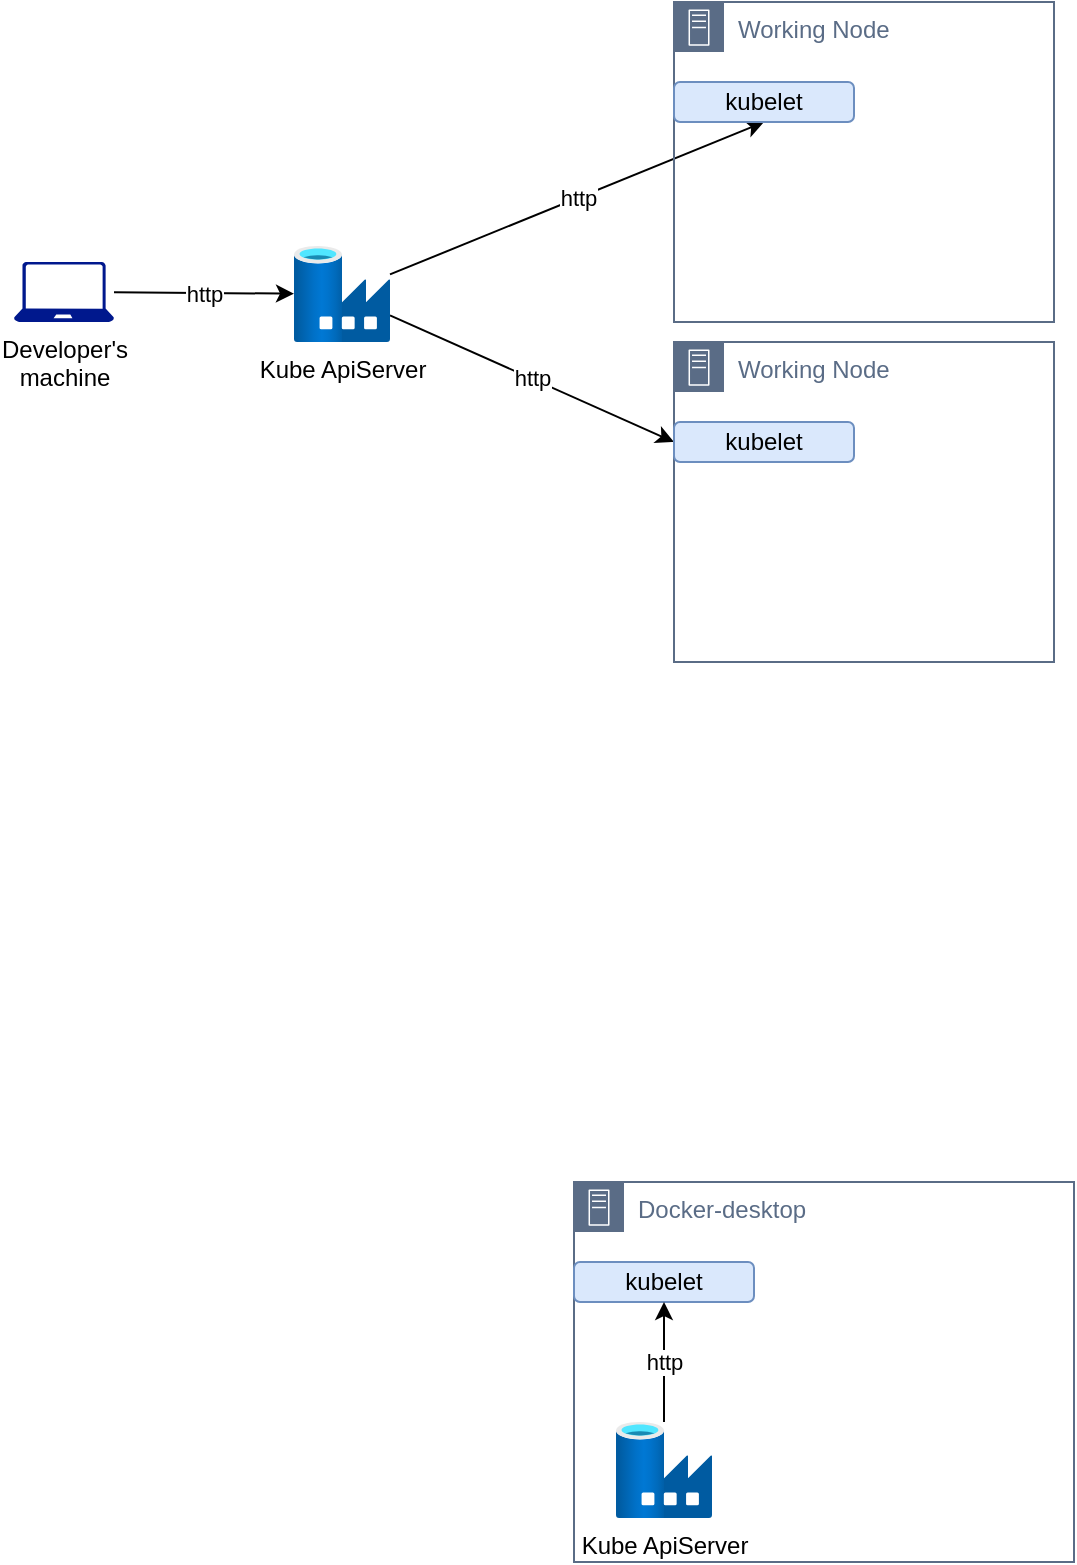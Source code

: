 <mxfile>
    <diagram id="Nig1GHMjvvY9ULyLiFaF" name="k8s artchitecture">
        <mxGraphModel dx="1125" dy="1890" grid="1" gridSize="10" guides="1" tooltips="1" connect="1" arrows="1" fold="1" page="1" pageScale="1" pageWidth="850" pageHeight="1100" math="0" shadow="0">
            <root>
                <mxCell id="1I7YQrJS1rl03ui-uAmu-0"/>
                <mxCell id="1I7YQrJS1rl03ui-uAmu-1" parent="1I7YQrJS1rl03ui-uAmu-0"/>
                <mxCell id="1I7YQrJS1rl03ui-uAmu-5" value="http" style="edgeStyle=none;html=1;entryX=0;entryY=0.5;entryDx=0;entryDy=0;" edge="1" parent="1I7YQrJS1rl03ui-uAmu-1" source="1I7YQrJS1rl03ui-uAmu-2" target="1I7YQrJS1rl03ui-uAmu-4">
                    <mxGeometry relative="1" as="geometry"/>
                </mxCell>
                <mxCell id="1I7YQrJS1rl03ui-uAmu-8" value="http" style="edgeStyle=none;html=1;entryX=0.5;entryY=1;entryDx=0;entryDy=0;" edge="1" parent="1I7YQrJS1rl03ui-uAmu-1" source="1I7YQrJS1rl03ui-uAmu-2" target="1I7YQrJS1rl03ui-uAmu-7">
                    <mxGeometry relative="1" as="geometry"/>
                </mxCell>
                <mxCell id="1I7YQrJS1rl03ui-uAmu-2" value="Kube ApiServer" style="aspect=fixed;html=1;points=[];align=center;image;fontSize=12;image=img/lib/azure2/databases/Data_Factory.svg;" vertex="1" parent="1I7YQrJS1rl03ui-uAmu-1">
                    <mxGeometry x="220" y="62" width="48" height="48" as="geometry"/>
                </mxCell>
                <mxCell id="1I7YQrJS1rl03ui-uAmu-3" value="Working Node" style="points=[[0,0],[0.25,0],[0.5,0],[0.75,0],[1,0],[1,0.25],[1,0.5],[1,0.75],[1,1],[0.75,1],[0.5,1],[0.25,1],[0,1],[0,0.75],[0,0.5],[0,0.25]];outlineConnect=0;gradientColor=none;html=1;whiteSpace=wrap;fontSize=12;fontStyle=0;container=1;pointerEvents=0;collapsible=0;recursiveResize=0;shape=mxgraph.aws4.group;grIcon=mxgraph.aws4.group_on_premise;strokeColor=#5A6C86;fillColor=none;verticalAlign=top;align=left;spacingLeft=30;fontColor=#5A6C86;dashed=0;" vertex="1" parent="1I7YQrJS1rl03ui-uAmu-1">
                    <mxGeometry x="410" y="110" width="190" height="160" as="geometry"/>
                </mxCell>
                <mxCell id="1I7YQrJS1rl03ui-uAmu-4" value="kubelet" style="rounded=1;whiteSpace=wrap;html=1;fillColor=#dae8fc;strokeColor=#6c8ebf;" vertex="1" parent="1I7YQrJS1rl03ui-uAmu-3">
                    <mxGeometry y="40" width="90" height="20" as="geometry"/>
                </mxCell>
                <mxCell id="1I7YQrJS1rl03ui-uAmu-6" value="Working Node" style="points=[[0,0],[0.25,0],[0.5,0],[0.75,0],[1,0],[1,0.25],[1,0.5],[1,0.75],[1,1],[0.75,1],[0.5,1],[0.25,1],[0,1],[0,0.75],[0,0.5],[0,0.25]];outlineConnect=0;gradientColor=none;html=1;whiteSpace=wrap;fontSize=12;fontStyle=0;container=1;pointerEvents=0;collapsible=0;recursiveResize=0;shape=mxgraph.aws4.group;grIcon=mxgraph.aws4.group_on_premise;strokeColor=#5A6C86;fillColor=none;verticalAlign=top;align=left;spacingLeft=30;fontColor=#5A6C86;dashed=0;" vertex="1" parent="1I7YQrJS1rl03ui-uAmu-1">
                    <mxGeometry x="410" y="-60" width="190" height="160" as="geometry"/>
                </mxCell>
                <mxCell id="1I7YQrJS1rl03ui-uAmu-7" value="kubelet" style="rounded=1;whiteSpace=wrap;html=1;fillColor=#dae8fc;strokeColor=#6c8ebf;" vertex="1" parent="1I7YQrJS1rl03ui-uAmu-6">
                    <mxGeometry y="40" width="90" height="20" as="geometry"/>
                </mxCell>
                <mxCell id="_aGX1P_w-8tBGUHn0Z9r-1" value="http" style="edgeStyle=none;html=1;" edge="1" parent="1I7YQrJS1rl03ui-uAmu-1" source="_aGX1P_w-8tBGUHn0Z9r-0" target="1I7YQrJS1rl03ui-uAmu-2">
                    <mxGeometry relative="1" as="geometry"/>
                </mxCell>
                <mxCell id="_aGX1P_w-8tBGUHn0Z9r-0" value="Developer's&lt;br&gt;machine" style="sketch=0;aspect=fixed;pointerEvents=1;shadow=0;dashed=0;html=1;strokeColor=none;labelPosition=center;verticalLabelPosition=bottom;verticalAlign=top;align=center;fillColor=#00188D;shape=mxgraph.azure.laptop" vertex="1" parent="1I7YQrJS1rl03ui-uAmu-1">
                    <mxGeometry x="80" y="70" width="50" height="30" as="geometry"/>
                </mxCell>
                <mxCell id="_aGX1P_w-8tBGUHn0Z9r-7" value="Docker-desktop" style="points=[[0,0],[0.25,0],[0.5,0],[0.75,0],[1,0],[1,0.25],[1,0.5],[1,0.75],[1,1],[0.75,1],[0.5,1],[0.25,1],[0,1],[0,0.75],[0,0.5],[0,0.25]];outlineConnect=0;gradientColor=none;html=1;whiteSpace=wrap;fontSize=12;fontStyle=0;container=1;pointerEvents=0;collapsible=0;recursiveResize=0;shape=mxgraph.aws4.group;grIcon=mxgraph.aws4.group_on_premise;strokeColor=#5A6C86;fillColor=none;verticalAlign=top;align=left;spacingLeft=30;fontColor=#5A6C86;dashed=0;" vertex="1" parent="1I7YQrJS1rl03ui-uAmu-1">
                    <mxGeometry x="360" y="530" width="250" height="190" as="geometry"/>
                </mxCell>
                <mxCell id="_aGX1P_w-8tBGUHn0Z9r-8" value="kubelet" style="rounded=1;whiteSpace=wrap;html=1;fillColor=#dae8fc;strokeColor=#6c8ebf;" vertex="1" parent="_aGX1P_w-8tBGUHn0Z9r-7">
                    <mxGeometry y="40" width="90" height="20" as="geometry"/>
                </mxCell>
                <mxCell id="_aGX1P_w-8tBGUHn0Z9r-4" value="Kube ApiServer" style="aspect=fixed;html=1;points=[];align=center;image;fontSize=12;image=img/lib/azure2/databases/Data_Factory.svg;" vertex="1" parent="_aGX1P_w-8tBGUHn0Z9r-7">
                    <mxGeometry x="21" y="120" width="48" height="48" as="geometry"/>
                </mxCell>
                <mxCell id="_aGX1P_w-8tBGUHn0Z9r-3" value="http" style="edgeStyle=none;html=1;entryX=0.5;entryY=1;entryDx=0;entryDy=0;" edge="1" parent="_aGX1P_w-8tBGUHn0Z9r-7" source="_aGX1P_w-8tBGUHn0Z9r-4" target="_aGX1P_w-8tBGUHn0Z9r-8">
                    <mxGeometry relative="1" as="geometry"/>
                </mxCell>
            </root>
        </mxGraphModel>
    </diagram>
    <diagram id="NSaubK4UfN1yJbrvGiAY" name="Docker">
        <mxGraphModel dx="1577" dy="501" grid="1" gridSize="10" guides="1" tooltips="1" connect="1" arrows="1" fold="1" page="1" pageScale="1" pageWidth="850" pageHeight="1100" math="0" shadow="0">
            <root>
                <mxCell id="0"/>
                <mxCell id="1" parent="0"/>
                <mxCell id="19" value="Server" style="points=[[0,0],[0.25,0],[0.5,0],[0.75,0],[1,0],[1,0.25],[1,0.5],[1,0.75],[1,1],[0.75,1],[0.5,1],[0.25,1],[0,1],[0,0.75],[0,0.5],[0,0.25]];outlineConnect=0;html=1;whiteSpace=wrap;fontSize=12;fontStyle=0;container=1;pointerEvents=0;collapsible=0;recursiveResize=0;shape=mxgraph.aws4.group;grIcon=mxgraph.aws4.group_on_premise;verticalAlign=top;align=left;spacingLeft=30;dashed=0;" parent="1" vertex="1">
                    <mxGeometry x="100" y="100" width="380" height="260" as="geometry"/>
                </mxCell>
                <mxCell id="3" value="api-container:1.0" style="shape=ext;double=1;rounded=0;whiteSpace=wrap;html=1;fillColor=#fff2cc;strokeColor=#d6b656;" parent="1" vertex="1">
                    <mxGeometry x="220" y="200" width="120" height="80" as="geometry"/>
                </mxCell>
                <mxCell id="4" value="80" style="shape=ext;double=1;rounded=0;whiteSpace=wrap;html=1;" parent="1" vertex="1">
                    <mxGeometry x="255" y="200" width="50" height="20" as="geometry"/>
                </mxCell>
                <mxCell id="5" value="30080" style="shape=ext;double=1;rounded=0;whiteSpace=wrap;html=1;" parent="1" vertex="1">
                    <mxGeometry x="255" y="180" width="50" height="20" as="geometry"/>
                </mxCell>
            </root>
        </mxGraphModel>
    </diagram>
    <diagram id="blmSOt3sIgLUkY57dsF-" name="Pod">
        <mxGraphModel dx="1577" dy="501" grid="1" gridSize="10" guides="1" tooltips="1" connect="1" arrows="1" fold="1" page="1" pageScale="1" pageWidth="850" pageHeight="1100" math="0" shadow="0">
            <root>
                <mxCell id="M8065auONBppAOuS-kGA-0"/>
                <mxCell id="M8065auONBppAOuS-kGA-1" parent="M8065auONBppAOuS-kGA-0"/>
                <mxCell id="M8065auONBppAOuS-kGA-5" value="Server" style="points=[[0,0],[0.25,0],[0.5,0],[0.75,0],[1,0],[1,0.25],[1,0.5],[1,0.75],[1,1],[0.75,1],[0.5,1],[0.25,1],[0,1],[0,0.75],[0,0.5],[0,0.25]];outlineConnect=0;html=1;whiteSpace=wrap;fontSize=12;fontStyle=0;container=1;pointerEvents=0;collapsible=0;recursiveResize=0;shape=mxgraph.aws4.group;grIcon=mxgraph.aws4.group_on_premise;verticalAlign=top;align=left;spacingLeft=30;dashed=0;" parent="M8065auONBppAOuS-kGA-1" vertex="1">
                    <mxGeometry x="100" y="100" width="380" height="260" as="geometry"/>
                </mxCell>
                <mxCell id="M8065auONBppAOuS-kGA-9" value="" style="group" parent="M8065auONBppAOuS-kGA-5" vertex="1" connectable="0">
                    <mxGeometry x="70" y="70" width="230" height="147.5" as="geometry"/>
                </mxCell>
                <mxCell id="M8065auONBppAOuS-kGA-7" value="Pod" style="fillColor=none;strokeColor=#5A6C86;dashed=1;verticalAlign=top;fontStyle=0;fontColor=#5A6C86;" parent="M8065auONBppAOuS-kGA-9" vertex="1">
                    <mxGeometry width="230" height="147.5" as="geometry"/>
                </mxCell>
                <mxCell id="M8065auONBppAOuS-kGA-6" value="" style="sketch=0;html=1;dashed=0;whitespace=wrap;fillColor=#2875E2;strokeColor=#ffffff;points=[[0.005,0.63,0],[0.1,0.2,0],[0.9,0.2,0],[0.5,0,0],[0.995,0.63,0],[0.72,0.99,0],[0.5,1,0],[0.28,0.99,0]];shape=mxgraph.kubernetes.icon;prIcon=pod" parent="M8065auONBppAOuS-kGA-9" vertex="1">
                    <mxGeometry width="40" height="27.5" as="geometry"/>
                </mxCell>
                <mxCell id="M8065auONBppAOuS-kGA-2" value="api-container:1.0" style="shape=ext;double=1;rounded=0;whiteSpace=wrap;html=1;fillColor=#fff2cc;strokeColor=#d6b656;" parent="M8065auONBppAOuS-kGA-1" vertex="1">
                    <mxGeometry x="220" y="200" width="120" height="80" as="geometry"/>
                </mxCell>
                <mxCell id="M8065auONBppAOuS-kGA-3" value="80" style="shape=ext;double=1;rounded=0;whiteSpace=wrap;html=1;" parent="M8065auONBppAOuS-kGA-1" vertex="1">
                    <mxGeometry x="255" y="200" width="50" height="20" as="geometry"/>
                </mxCell>
            </root>
        </mxGraphModel>
    </diagram>
    <diagram id="q9laSUW7ya-NFzbh8m1Q" name="Deployment">
        <mxGraphModel dx="665" dy="436" grid="1" gridSize="10" guides="1" tooltips="1" connect="1" arrows="1" fold="1" page="1" pageScale="1" pageWidth="850" pageHeight="1100" math="0" shadow="0">
            <root>
                <mxCell id="ZMehQvKAvTLzNrr56DHP-0"/>
                <mxCell id="ZMehQvKAvTLzNrr56DHP-1" parent="ZMehQvKAvTLzNrr56DHP-0"/>
                <mxCell id="djtoRW5M6l_y-F8tMt8x-0" value="Server" style="points=[[0,0],[0.25,0],[0.5,0],[0.75,0],[1,0],[1,0.25],[1,0.5],[1,0.75],[1,1],[0.75,1],[0.5,1],[0.25,1],[0,1],[0,0.75],[0,0.5],[0,0.25]];outlineConnect=0;html=1;whiteSpace=wrap;fontSize=12;fontStyle=0;container=1;pointerEvents=0;collapsible=0;recursiveResize=0;shape=mxgraph.aws4.group;grIcon=mxgraph.aws4.group_on_premise;verticalAlign=top;align=left;spacingLeft=30;dashed=0;" vertex="1" parent="ZMehQvKAvTLzNrr56DHP-1">
                    <mxGeometry x="150" y="20" width="330" height="290" as="geometry"/>
                </mxCell>
                <mxCell id="djtoRW5M6l_y-F8tMt8x-1" value="api-container:1.0" style="shape=ext;double=1;rounded=0;whiteSpace=wrap;html=1;fillColor=#fff2cc;strokeColor=#d6b656;" vertex="1" parent="djtoRW5M6l_y-F8tMt8x-0">
                    <mxGeometry x="105" y="105" width="120" height="80" as="geometry"/>
                </mxCell>
                <mxCell id="djtoRW5M6l_y-F8tMt8x-2" value="80" style="shape=ext;double=1;rounded=0;whiteSpace=wrap;html=1;" vertex="1" parent="djtoRW5M6l_y-F8tMt8x-0">
                    <mxGeometry x="140" y="105" width="50" height="20" as="geometry"/>
                </mxCell>
                <mxCell id="djtoRW5M6l_y-F8tMt8x-3" value="Pod" style="fillColor=none;strokeColor=#5A6C86;dashed=1;verticalAlign=top;fontStyle=0;fontColor=#5A6C86;" vertex="1" parent="djtoRW5M6l_y-F8tMt8x-0">
                    <mxGeometry x="72.5" y="75" width="190" height="140" as="geometry"/>
                </mxCell>
                <mxCell id="djtoRW5M6l_y-F8tMt8x-4" value="" style="sketch=0;html=1;dashed=0;whitespace=wrap;fillColor=#2875E2;strokeColor=#ffffff;points=[[0.005,0.63,0],[0.1,0.2,0],[0.9,0.2,0],[0.5,0,0],[0.995,0.63,0],[0.72,0.99,0],[0.5,1,0],[0.28,0.99,0]];shape=mxgraph.kubernetes.icon;prIcon=pod" vertex="1" parent="djtoRW5M6l_y-F8tMt8x-0">
                    <mxGeometry x="71.96" y="75" width="33.043" height="26.102" as="geometry"/>
                </mxCell>
                <mxCell id="djtoRW5M6l_y-F8tMt8x-5" value="Deployment" style="fillColor=none;strokeColor=#5A6C86;dashed=1;verticalAlign=top;fontStyle=1;fontColor=#5A6C86;" vertex="1" parent="djtoRW5M6l_y-F8tMt8x-0">
                    <mxGeometry x="37.5" y="35" width="255" height="220" as="geometry"/>
                </mxCell>
                <mxCell id="djtoRW5M6l_y-F8tMt8x-6" value="" style="sketch=0;aspect=fixed;html=1;points=[];align=center;image;fontSize=12;image=img/lib/mscae/Kubernetes.svg;" vertex="1" parent="djtoRW5M6l_y-F8tMt8x-0">
                    <mxGeometry x="37.5" y="35" width="31.25" height="30" as="geometry"/>
                </mxCell>
                <mxCell id="Oo4-M9YPyDA2DhRLDzB5-6" value="Server" style="points=[[0,0],[0.25,0],[0.5,0],[0.75,0],[1,0],[1,0.25],[1,0.5],[1,0.75],[1,1],[0.75,1],[0.5,1],[0.25,1],[0,1],[0,0.75],[0,0.5],[0,0.25]];outlineConnect=0;html=1;whiteSpace=wrap;fontSize=12;fontStyle=0;container=1;pointerEvents=0;collapsible=0;recursiveResize=0;shape=mxgraph.aws4.group;grIcon=mxgraph.aws4.group_on_premise;verticalAlign=top;align=left;spacingLeft=30;dashed=0;" vertex="1" parent="ZMehQvKAvTLzNrr56DHP-1">
                    <mxGeometry x="100" y="640" width="570" height="290" as="geometry"/>
                </mxCell>
                <mxCell id="Oo4-M9YPyDA2DhRLDzB5-7" value="api-container:1.0" style="shape=ext;double=1;rounded=0;whiteSpace=wrap;html=1;fillColor=#fff2cc;strokeColor=#d6b656;" vertex="1" parent="Oo4-M9YPyDA2DhRLDzB5-6">
                    <mxGeometry x="105" y="105" width="120" height="80" as="geometry"/>
                </mxCell>
                <mxCell id="Oo4-M9YPyDA2DhRLDzB5-8" value="80" style="shape=ext;double=1;rounded=0;whiteSpace=wrap;html=1;" vertex="1" parent="Oo4-M9YPyDA2DhRLDzB5-6">
                    <mxGeometry x="140" y="105" width="50" height="20" as="geometry"/>
                </mxCell>
                <mxCell id="Oo4-M9YPyDA2DhRLDzB5-9" value="Pod" style="fillColor=none;strokeColor=#5A6C86;dashed=1;verticalAlign=top;fontStyle=0;fontColor=#5A6C86;" vertex="1" parent="Oo4-M9YPyDA2DhRLDzB5-6">
                    <mxGeometry x="72.5" y="75" width="190" height="140" as="geometry"/>
                </mxCell>
                <mxCell id="Oo4-M9YPyDA2DhRLDzB5-10" value="" style="sketch=0;html=1;dashed=0;whitespace=wrap;fillColor=#2875E2;strokeColor=#ffffff;points=[[0.005,0.63,0],[0.1,0.2,0],[0.9,0.2,0],[0.5,0,0],[0.995,0.63,0],[0.72,0.99,0],[0.5,1,0],[0.28,0.99,0]];shape=mxgraph.kubernetes.icon;prIcon=pod" vertex="1" parent="Oo4-M9YPyDA2DhRLDzB5-6">
                    <mxGeometry x="71.96" y="75" width="33.043" height="26.102" as="geometry"/>
                </mxCell>
                <mxCell id="Oo4-M9YPyDA2DhRLDzB5-11" value="Deployment" style="fillColor=none;strokeColor=#5A6C86;dashed=1;verticalAlign=top;fontStyle=1;fontColor=#5A6C86;" vertex="1" parent="Oo4-M9YPyDA2DhRLDzB5-6">
                    <mxGeometry x="37.5" y="35" width="502.5" height="220" as="geometry"/>
                </mxCell>
                <mxCell id="Oo4-M9YPyDA2DhRLDzB5-12" value="" style="sketch=0;aspect=fixed;html=1;points=[];align=center;image;fontSize=12;image=img/lib/mscae/Kubernetes.svg;" vertex="1" parent="Oo4-M9YPyDA2DhRLDzB5-6">
                    <mxGeometry x="37.5" y="35" width="31.25" height="30" as="geometry"/>
                </mxCell>
                <mxCell id="Oo4-M9YPyDA2DhRLDzB5-13" value="api-container:1.0" style="shape=ext;double=1;rounded=0;whiteSpace=wrap;html=1;fillColor=#fff2cc;strokeColor=#d6b656;" vertex="1" parent="Oo4-M9YPyDA2DhRLDzB5-6">
                    <mxGeometry x="333.04" y="105" width="120" height="80" as="geometry"/>
                </mxCell>
                <mxCell id="Oo4-M9YPyDA2DhRLDzB5-14" value="80" style="shape=ext;double=1;rounded=0;whiteSpace=wrap;html=1;" vertex="1" parent="Oo4-M9YPyDA2DhRLDzB5-6">
                    <mxGeometry x="368.04" y="105" width="50" height="20" as="geometry"/>
                </mxCell>
                <mxCell id="Oo4-M9YPyDA2DhRLDzB5-15" value="Pod" style="fillColor=none;strokeColor=#5A6C86;dashed=1;verticalAlign=top;fontStyle=0;fontColor=#5A6C86;" vertex="1" parent="Oo4-M9YPyDA2DhRLDzB5-6">
                    <mxGeometry x="300.54" y="75" width="190" height="140" as="geometry"/>
                </mxCell>
                <mxCell id="Oo4-M9YPyDA2DhRLDzB5-16" value="" style="sketch=0;html=1;dashed=0;whitespace=wrap;fillColor=#2875E2;strokeColor=#ffffff;points=[[0.005,0.63,0],[0.1,0.2,0],[0.9,0.2,0],[0.5,0,0],[0.995,0.63,0],[0.72,0.99,0],[0.5,1,0],[0.28,0.99,0]];shape=mxgraph.kubernetes.icon;prIcon=pod" vertex="1" parent="Oo4-M9YPyDA2DhRLDzB5-6">
                    <mxGeometry x="300.0" y="75" width="33.043" height="26.102" as="geometry"/>
                </mxCell>
            </root>
        </mxGraphModel>
    </diagram>
    <diagram id="L4LAEFupCL6IxKA6SAMR" name="Rollout">
        <mxGraphModel dx="1577" dy="1601" grid="1" gridSize="10" guides="1" tooltips="1" connect="1" arrows="1" fold="1" page="1" pageScale="1" pageWidth="850" pageHeight="1100" math="0" shadow="0">
            <root>
                <mxCell id="cHpmKiyiBaThE0fjxowa-0"/>
                <mxCell id="cHpmKiyiBaThE0fjxowa-1" parent="cHpmKiyiBaThE0fjxowa-0"/>
                <mxCell id="SfLSfAhm1QCCM8m_BgMp-0" value="Server" style="points=[[0,0],[0.25,0],[0.5,0],[0.75,0],[1,0],[1,0.25],[1,0.5],[1,0.75],[1,1],[0.75,1],[0.5,1],[0.25,1],[0,1],[0,0.75],[0,0.5],[0,0.25]];outlineConnect=0;html=1;whiteSpace=wrap;fontSize=12;fontStyle=0;container=1;pointerEvents=0;collapsible=0;recursiveResize=0;shape=mxgraph.aws4.group;grIcon=mxgraph.aws4.group_on_premise;verticalAlign=top;align=left;spacingLeft=30;dashed=0;" parent="cHpmKiyiBaThE0fjxowa-1" vertex="1">
                    <mxGeometry x="100" y="90" width="840" height="470" as="geometry"/>
                </mxCell>
                <mxCell id="mlOKRHt_Zuj5hbEv2DI5-0" value="api-container:1.0" style="shape=ext;double=1;rounded=0;whiteSpace=wrap;html=1;fillColor=#C7C7C7;strokeColor=#666666;fontColor=#333333;" parent="SfLSfAhm1QCCM8m_BgMp-0" vertex="1">
                    <mxGeometry x="390.88" y="120" width="120" height="80" as="geometry"/>
                </mxCell>
                <mxCell id="mlOKRHt_Zuj5hbEv2DI5-1" value="80" style="shape=ext;double=1;rounded=0;whiteSpace=wrap;html=1;" parent="SfLSfAhm1QCCM8m_BgMp-0" vertex="1">
                    <mxGeometry x="425.88" y="120" width="50" height="20" as="geometry"/>
                </mxCell>
                <mxCell id="mlOKRHt_Zuj5hbEv2DI5-2" value="" style="group" parent="SfLSfAhm1QCCM8m_BgMp-0" vertex="1" connectable="0">
                    <mxGeometry x="355.88" y="90" width="190" height="140" as="geometry"/>
                </mxCell>
                <mxCell id="mlOKRHt_Zuj5hbEv2DI5-3" value="Pod" style="fillColor=none;strokeColor=#5A6C86;dashed=1;verticalAlign=top;fontStyle=0;fontColor=#5A6C86;" parent="mlOKRHt_Zuj5hbEv2DI5-2" vertex="1">
                    <mxGeometry width="190" height="140" as="geometry"/>
                </mxCell>
                <mxCell id="mlOKRHt_Zuj5hbEv2DI5-4" value="" style="sketch=0;html=1;dashed=0;whitespace=wrap;fillColor=#2875E2;strokeColor=#ffffff;points=[[0.005,0.63,0],[0.1,0.2,0],[0.9,0.2,0],[0.5,0,0],[0.995,0.63,0],[0.72,0.99,0],[0.5,1,0],[0.28,0.99,0]];shape=mxgraph.kubernetes.icon;prIcon=pod" parent="mlOKRHt_Zuj5hbEv2DI5-2" vertex="1">
                    <mxGeometry width="33.043" height="26.102" as="geometry"/>
                </mxCell>
                <mxCell id="mlOKRHt_Zuj5hbEv2DI5-5" value="api-container:1.0" style="shape=ext;double=1;rounded=0;whiteSpace=wrap;html=1;fillColor=#fff2cc;strokeColor=#d6b656;" parent="SfLSfAhm1QCCM8m_BgMp-0" vertex="1">
                    <mxGeometry x="175.88" y="290" width="120" height="80" as="geometry"/>
                </mxCell>
                <mxCell id="mlOKRHt_Zuj5hbEv2DI5-6" value="80" style="shape=ext;double=1;rounded=0;whiteSpace=wrap;html=1;" parent="SfLSfAhm1QCCM8m_BgMp-0" vertex="1">
                    <mxGeometry x="210.88" y="290" width="50" height="20" as="geometry"/>
                </mxCell>
                <mxCell id="mlOKRHt_Zuj5hbEv2DI5-7" value="" style="group" parent="SfLSfAhm1QCCM8m_BgMp-0" vertex="1" connectable="0">
                    <mxGeometry x="140.88" y="260" width="190" height="140" as="geometry"/>
                </mxCell>
                <mxCell id="mlOKRHt_Zuj5hbEv2DI5-8" value="Pod" style="fillColor=none;strokeColor=#5A6C86;dashed=1;verticalAlign=top;fontStyle=0;fontColor=#5A6C86;" parent="mlOKRHt_Zuj5hbEv2DI5-7" vertex="1">
                    <mxGeometry width="190" height="140" as="geometry"/>
                </mxCell>
                <mxCell id="mlOKRHt_Zuj5hbEv2DI5-9" value="" style="sketch=0;html=1;dashed=0;whitespace=wrap;fillColor=#2875E2;strokeColor=#ffffff;points=[[0.005,0.63,0],[0.1,0.2,0],[0.9,0.2,0],[0.5,0,0],[0.995,0.63,0],[0.72,0.99,0],[0.5,1,0],[0.28,0.99,0]];shape=mxgraph.kubernetes.icon;prIcon=pod" parent="mlOKRHt_Zuj5hbEv2DI5-7" vertex="1">
                    <mxGeometry width="33.043" height="26.102" as="geometry"/>
                </mxCell>
                <mxCell id="mlOKRHt_Zuj5hbEv2DI5-10" value="" style="sketch=0;aspect=fixed;html=1;points=[];align=center;image;fontSize=12;image=img/lib/mscae/Kubernetes.svg;" parent="SfLSfAhm1QCCM8m_BgMp-0" vertex="1">
                    <mxGeometry x="110.879" y="40.004" width="27.872" height="26.757" as="geometry"/>
                </mxCell>
                <mxCell id="mlOKRHt_Zuj5hbEv2DI5-11" value="Deployment" style="fillColor=none;strokeColor=#5A6C86;dashed=1;verticalAlign=top;fontStyle=1;fontColor=#5A6C86;" parent="SfLSfAhm1QCCM8m_BgMp-0" vertex="1">
                    <mxGeometry x="100" y="40" width="691.76" height="370" as="geometry"/>
                </mxCell>
                <mxCell id="mlOKRHt_Zuj5hbEv2DI5-12" value="api-container:1.0" style="shape=ext;double=1;rounded=0;whiteSpace=wrap;html=1;fillColor=#fff2cc;strokeColor=#d6b656;" parent="SfLSfAhm1QCCM8m_BgMp-0" vertex="1">
                    <mxGeometry x="175.88" y="120" width="120" height="80" as="geometry"/>
                </mxCell>
                <mxCell id="mlOKRHt_Zuj5hbEv2DI5-13" value="80" style="shape=ext;double=1;rounded=0;whiteSpace=wrap;html=1;" parent="SfLSfAhm1QCCM8m_BgMp-0" vertex="1">
                    <mxGeometry x="210.88" y="120" width="50" height="20" as="geometry"/>
                </mxCell>
                <mxCell id="mlOKRHt_Zuj5hbEv2DI5-14" value="" style="group" parent="SfLSfAhm1QCCM8m_BgMp-0" vertex="1" connectable="0">
                    <mxGeometry x="140.88" y="90" width="190" height="140" as="geometry"/>
                </mxCell>
                <mxCell id="mlOKRHt_Zuj5hbEv2DI5-15" value="Pod" style="fillColor=none;strokeColor=#5A6C86;dashed=1;verticalAlign=top;fontStyle=0;fontColor=#5A6C86;" parent="mlOKRHt_Zuj5hbEv2DI5-14" vertex="1">
                    <mxGeometry width="190" height="140" as="geometry"/>
                </mxCell>
                <mxCell id="mlOKRHt_Zuj5hbEv2DI5-16" value="" style="sketch=0;html=1;dashed=0;whitespace=wrap;fillColor=#2875E2;strokeColor=#ffffff;points=[[0.005,0.63,0],[0.1,0.2,0],[0.9,0.2,0],[0.5,0,0],[0.995,0.63,0],[0.72,0.99,0],[0.5,1,0],[0.28,0.99,0]];shape=mxgraph.kubernetes.icon;prIcon=pod" parent="mlOKRHt_Zuj5hbEv2DI5-14" vertex="1">
                    <mxGeometry width="33.043" height="26.102" as="geometry"/>
                </mxCell>
                <mxCell id="mlOKRHt_Zuj5hbEv2DI5-17" value="api-container:2.0" style="shape=ext;double=1;rounded=0;whiteSpace=wrap;html=1;fillColor=#dae8fc;strokeColor=#6c8ebf;" parent="SfLSfAhm1QCCM8m_BgMp-0" vertex="1">
                    <mxGeometry x="605.88" y="120" width="120" height="80" as="geometry"/>
                </mxCell>
                <mxCell id="mlOKRHt_Zuj5hbEv2DI5-18" value="80" style="shape=ext;double=1;rounded=0;whiteSpace=wrap;html=1;" parent="SfLSfAhm1QCCM8m_BgMp-0" vertex="1">
                    <mxGeometry x="640.88" y="120" width="50" height="20" as="geometry"/>
                </mxCell>
                <mxCell id="mlOKRHt_Zuj5hbEv2DI5-19" value="" style="group" parent="SfLSfAhm1QCCM8m_BgMp-0" vertex="1" connectable="0">
                    <mxGeometry x="570.88" y="90" width="190" height="140" as="geometry"/>
                </mxCell>
                <mxCell id="mlOKRHt_Zuj5hbEv2DI5-20" value="" style="sketch=0;html=1;dashed=0;whitespace=wrap;fillColor=#2875E2;strokeColor=#ffffff;points=[[0.005,0.63,0],[0.1,0.2,0],[0.9,0.2,0],[0.5,0,0],[0.995,0.63,0],[0.72,0.99,0],[0.5,1,0],[0.28,0.99,0]];shape=mxgraph.kubernetes.icon;prIcon=pod" parent="mlOKRHt_Zuj5hbEv2DI5-19" vertex="1">
                    <mxGeometry width="33.043" height="26.102" as="geometry"/>
                </mxCell>
                <mxCell id="mlOKRHt_Zuj5hbEv2DI5-21" value="Pod" style="fillColor=none;strokeColor=#5A6C86;dashed=1;verticalAlign=top;fontStyle=0;fontColor=#5A6C86;" parent="mlOKRHt_Zuj5hbEv2DI5-19" vertex="1">
                    <mxGeometry width="190" height="140" as="geometry"/>
                </mxCell>
                <mxCell id="mlOKRHt_Zuj5hbEv2DI5-22" value="api-container:2.0" style="shape=ext;double=1;rounded=0;whiteSpace=wrap;html=1;fillColor=#dae8fc;strokeColor=#6c8ebf;" parent="SfLSfAhm1QCCM8m_BgMp-0" vertex="1">
                    <mxGeometry x="605.88" y="290" width="120" height="80" as="geometry"/>
                </mxCell>
                <mxCell id="mlOKRHt_Zuj5hbEv2DI5-23" value="80" style="shape=ext;double=1;rounded=0;whiteSpace=wrap;html=1;" parent="SfLSfAhm1QCCM8m_BgMp-0" vertex="1">
                    <mxGeometry x="640.88" y="290" width="50" height="20" as="geometry"/>
                </mxCell>
                <mxCell id="mlOKRHt_Zuj5hbEv2DI5-24" value="" style="group" parent="SfLSfAhm1QCCM8m_BgMp-0" vertex="1" connectable="0">
                    <mxGeometry x="570.88" y="260" width="190" height="140" as="geometry"/>
                </mxCell>
                <mxCell id="mlOKRHt_Zuj5hbEv2DI5-25" value="" style="sketch=0;html=1;dashed=0;whitespace=wrap;fillColor=#2875E2;strokeColor=#ffffff;points=[[0.005,0.63,0],[0.1,0.2,0],[0.9,0.2,0],[0.5,0,0],[0.995,0.63,0],[0.72,0.99,0],[0.5,1,0],[0.28,0.99,0]];shape=mxgraph.kubernetes.icon;prIcon=pod" parent="mlOKRHt_Zuj5hbEv2DI5-24" vertex="1">
                    <mxGeometry width="33.043" height="26.102" as="geometry"/>
                </mxCell>
                <mxCell id="mlOKRHt_Zuj5hbEv2DI5-26" value="Pod" style="fillColor=none;strokeColor=#5A6C86;dashed=1;verticalAlign=top;fontStyle=0;fontColor=#5A6C86;" parent="mlOKRHt_Zuj5hbEv2DI5-24" vertex="1">
                    <mxGeometry width="190" height="140" as="geometry"/>
                </mxCell>
                <mxCell id="mlOKRHt_Zuj5hbEv2DI5-27" value="api-container:1.0" style="shape=ext;double=1;rounded=0;whiteSpace=wrap;html=1;fillColor=#C7C7C7;strokeColor=#666666;fontColor=#333333;" parent="SfLSfAhm1QCCM8m_BgMp-0" vertex="1">
                    <mxGeometry x="390.88" y="290" width="120" height="80" as="geometry"/>
                </mxCell>
                <mxCell id="mlOKRHt_Zuj5hbEv2DI5-28" value="80" style="shape=ext;double=1;rounded=0;whiteSpace=wrap;html=1;" parent="SfLSfAhm1QCCM8m_BgMp-0" vertex="1">
                    <mxGeometry x="425.88" y="290" width="50" height="20" as="geometry"/>
                </mxCell>
                <mxCell id="mlOKRHt_Zuj5hbEv2DI5-29" value="" style="group" parent="SfLSfAhm1QCCM8m_BgMp-0" vertex="1" connectable="0">
                    <mxGeometry x="355.88" y="260" width="190" height="140" as="geometry"/>
                </mxCell>
                <mxCell id="mlOKRHt_Zuj5hbEv2DI5-30" value="Pod" style="fillColor=none;strokeColor=#5A6C86;dashed=1;verticalAlign=top;fontStyle=0;fontColor=#5A6C86;" parent="mlOKRHt_Zuj5hbEv2DI5-29" vertex="1">
                    <mxGeometry width="190" height="140" as="geometry"/>
                </mxCell>
                <mxCell id="mlOKRHt_Zuj5hbEv2DI5-31" value="" style="sketch=0;html=1;dashed=0;whitespace=wrap;fillColor=#2875E2;strokeColor=#ffffff;points=[[0.005,0.63,0],[0.1,0.2,0],[0.9,0.2,0],[0.5,0,0],[0.995,0.63,0],[0.72,0.99,0],[0.5,1,0],[0.28,0.99,0]];shape=mxgraph.kubernetes.icon;prIcon=pod" parent="mlOKRHt_Zuj5hbEv2DI5-29" vertex="1">
                    <mxGeometry width="33.043" height="26.102" as="geometry"/>
                </mxCell>
                <mxCell id="mlOKRHt_Zuj5hbEv2DI5-42" value="Server" style="points=[[0,0],[0.25,0],[0.5,0],[0.75,0],[1,0],[1,0.25],[1,0.5],[1,0.75],[1,1],[0.75,1],[0.5,1],[0.25,1],[0,1],[0,0.75],[0,0.5],[0,0.25]];outlineConnect=0;html=1;whiteSpace=wrap;fontSize=12;fontStyle=0;container=1;pointerEvents=0;collapsible=0;recursiveResize=0;shape=mxgraph.aws4.group;grIcon=mxgraph.aws4.group_on_premise;verticalAlign=top;align=left;spacingLeft=30;dashed=0;" parent="cHpmKiyiBaThE0fjxowa-1" vertex="1">
                    <mxGeometry x="100" y="620" width="840" height="470" as="geometry"/>
                </mxCell>
                <mxCell id="SfLSfAhm1QCCM8m_BgMp-8" value="api-container:1.0" style="shape=ext;double=1;rounded=0;whiteSpace=wrap;html=1;fillColor=#C7C7C7;strokeColor=#666666;fontColor=#333333;" parent="mlOKRHt_Zuj5hbEv2DI5-42" vertex="1">
                    <mxGeometry x="160.88" y="110" width="120" height="80" as="geometry"/>
                </mxCell>
                <mxCell id="SfLSfAhm1QCCM8m_BgMp-9" value="80" style="shape=ext;double=1;rounded=0;whiteSpace=wrap;html=1;" parent="mlOKRHt_Zuj5hbEv2DI5-42" vertex="1">
                    <mxGeometry x="195.88" y="110" width="50" height="20" as="geometry"/>
                </mxCell>
                <mxCell id="SfLSfAhm1QCCM8m_BgMp-10" value="" style="group" parent="mlOKRHt_Zuj5hbEv2DI5-42" vertex="1" connectable="0">
                    <mxGeometry x="125.88" y="80" width="190" height="140" as="geometry"/>
                </mxCell>
                <mxCell id="SfLSfAhm1QCCM8m_BgMp-11" value="Pod" style="fillColor=none;strokeColor=#5A6C86;dashed=1;verticalAlign=top;fontStyle=0;fontColor=#5A6C86;" parent="SfLSfAhm1QCCM8m_BgMp-10" vertex="1">
                    <mxGeometry width="190" height="140" as="geometry"/>
                </mxCell>
                <mxCell id="SfLSfAhm1QCCM8m_BgMp-12" value="" style="sketch=0;html=1;dashed=0;whitespace=wrap;fillColor=#2875E2;strokeColor=#ffffff;points=[[0.005,0.63,0],[0.1,0.2,0],[0.9,0.2,0],[0.5,0,0],[0.995,0.63,0],[0.72,0.99,0],[0.5,1,0],[0.28,0.99,0]];shape=mxgraph.kubernetes.icon;prIcon=pod" parent="SfLSfAhm1QCCM8m_BgMp-10" vertex="1">
                    <mxGeometry width="33.043" height="26.102" as="geometry"/>
                </mxCell>
                <mxCell id="SfLSfAhm1QCCM8m_BgMp-7" value="" style="sketch=0;aspect=fixed;html=1;points=[];align=center;image;fontSize=12;image=img/lib/mscae/Kubernetes.svg;" parent="mlOKRHt_Zuj5hbEv2DI5-42" vertex="1">
                    <mxGeometry x="90.879" y="40.004" width="27.872" height="26.757" as="geometry"/>
                </mxCell>
                <mxCell id="SfLSfAhm1QCCM8m_BgMp-6" value="Deployment" style="fillColor=none;strokeColor=#5A6C86;dashed=1;verticalAlign=top;fontStyle=1;fontColor=#5A6C86;" parent="mlOKRHt_Zuj5hbEv2DI5-42" vertex="1">
                    <mxGeometry x="90" y="40" width="691.76" height="370" as="geometry"/>
                </mxCell>
                <mxCell id="SfLSfAhm1QCCM8m_BgMp-28" value="api-container:2.0" style="shape=ext;double=1;rounded=0;whiteSpace=wrap;html=1;fillColor=#dae8fc;strokeColor=#6c8ebf;" parent="mlOKRHt_Zuj5hbEv2DI5-42" vertex="1">
                    <mxGeometry x="375.88" y="110" width="120" height="80" as="geometry"/>
                </mxCell>
                <mxCell id="SfLSfAhm1QCCM8m_BgMp-29" value="80" style="shape=ext;double=1;rounded=0;whiteSpace=wrap;html=1;" parent="mlOKRHt_Zuj5hbEv2DI5-42" vertex="1">
                    <mxGeometry x="410.88" y="110" width="50" height="20" as="geometry"/>
                </mxCell>
                <mxCell id="SfLSfAhm1QCCM8m_BgMp-30" value="" style="group" parent="mlOKRHt_Zuj5hbEv2DI5-42" vertex="1" connectable="0">
                    <mxGeometry x="340.88" y="80" width="190" height="140" as="geometry"/>
                </mxCell>
                <mxCell id="SfLSfAhm1QCCM8m_BgMp-32" value="" style="sketch=0;html=1;dashed=0;whitespace=wrap;fillColor=#2875E2;strokeColor=#ffffff;points=[[0.005,0.63,0],[0.1,0.2,0],[0.9,0.2,0],[0.5,0,0],[0.995,0.63,0],[0.72,0.99,0],[0.5,1,0],[0.28,0.99,0]];shape=mxgraph.kubernetes.icon;prIcon=pod" parent="SfLSfAhm1QCCM8m_BgMp-30" vertex="1">
                    <mxGeometry width="33.043" height="26.102" as="geometry"/>
                </mxCell>
                <mxCell id="SfLSfAhm1QCCM8m_BgMp-31" value="Pod" style="fillColor=none;strokeColor=#5A6C86;dashed=1;verticalAlign=top;fontStyle=0;fontColor=#5A6C86;" parent="SfLSfAhm1QCCM8m_BgMp-30" vertex="1">
                    <mxGeometry width="190" height="140" as="geometry"/>
                </mxCell>
                <mxCell id="SfLSfAhm1QCCM8m_BgMp-38" value="api-container:2.0" style="shape=ext;double=1;rounded=0;whiteSpace=wrap;html=1;fillColor=#dae8fc;strokeColor=#6c8ebf;" parent="mlOKRHt_Zuj5hbEv2DI5-42" vertex="1">
                    <mxGeometry x="375.88" y="280" width="120" height="80" as="geometry"/>
                </mxCell>
                <mxCell id="SfLSfAhm1QCCM8m_BgMp-39" value="80" style="shape=ext;double=1;rounded=0;whiteSpace=wrap;html=1;" parent="mlOKRHt_Zuj5hbEv2DI5-42" vertex="1">
                    <mxGeometry x="410.88" y="280" width="50" height="20" as="geometry"/>
                </mxCell>
                <mxCell id="SfLSfAhm1QCCM8m_BgMp-40" value="" style="group" parent="mlOKRHt_Zuj5hbEv2DI5-42" vertex="1" connectable="0">
                    <mxGeometry x="340.88" y="250" width="190" height="140" as="geometry"/>
                </mxCell>
                <mxCell id="SfLSfAhm1QCCM8m_BgMp-41" value="" style="sketch=0;html=1;dashed=0;whitespace=wrap;fillColor=#2875E2;strokeColor=#ffffff;points=[[0.005,0.63,0],[0.1,0.2,0],[0.9,0.2,0],[0.5,0,0],[0.995,0.63,0],[0.72,0.99,0],[0.5,1,0],[0.28,0.99,0]];shape=mxgraph.kubernetes.icon;prIcon=pod" parent="SfLSfAhm1QCCM8m_BgMp-40" vertex="1">
                    <mxGeometry width="33.043" height="26.102" as="geometry"/>
                </mxCell>
                <mxCell id="SfLSfAhm1QCCM8m_BgMp-42" value="Pod" style="fillColor=none;strokeColor=#5A6C86;dashed=1;verticalAlign=top;fontStyle=0;fontColor=#5A6C86;" parent="SfLSfAhm1QCCM8m_BgMp-40" vertex="1">
                    <mxGeometry width="190" height="140" as="geometry"/>
                </mxCell>
                <mxCell id="SfLSfAhm1QCCM8m_BgMp-75" value="api-container:1.0" style="shape=ext;double=1;rounded=0;whiteSpace=wrap;html=1;fillColor=#C7C7C7;strokeColor=#666666;fontColor=#333333;" parent="mlOKRHt_Zuj5hbEv2DI5-42" vertex="1">
                    <mxGeometry x="155.88" y="280" width="120" height="80" as="geometry"/>
                </mxCell>
                <mxCell id="SfLSfAhm1QCCM8m_BgMp-76" value="80" style="shape=ext;double=1;rounded=0;whiteSpace=wrap;html=1;" parent="mlOKRHt_Zuj5hbEv2DI5-42" vertex="1">
                    <mxGeometry x="190.88" y="280" width="50" height="20" as="geometry"/>
                </mxCell>
                <mxCell id="SfLSfAhm1QCCM8m_BgMp-77" value="" style="group" parent="mlOKRHt_Zuj5hbEv2DI5-42" vertex="1" connectable="0">
                    <mxGeometry x="120.88" y="250" width="190" height="140" as="geometry"/>
                </mxCell>
                <mxCell id="SfLSfAhm1QCCM8m_BgMp-78" value="Pod" style="fillColor=none;strokeColor=#5A6C86;dashed=1;verticalAlign=top;fontStyle=0;fontColor=#5A6C86;" parent="SfLSfAhm1QCCM8m_BgMp-77" vertex="1">
                    <mxGeometry width="190" height="140" as="geometry"/>
                </mxCell>
                <mxCell id="SfLSfAhm1QCCM8m_BgMp-79" value="" style="sketch=0;html=1;dashed=0;whitespace=wrap;fillColor=#2875E2;strokeColor=#ffffff;points=[[0.005,0.63,0],[0.1,0.2,0],[0.9,0.2,0],[0.5,0,0],[0.995,0.63,0],[0.72,0.99,0],[0.5,1,0],[0.28,0.99,0]];shape=mxgraph.kubernetes.icon;prIcon=pod" parent="SfLSfAhm1QCCM8m_BgMp-77" vertex="1">
                    <mxGeometry width="33.043" height="26.102" as="geometry"/>
                </mxCell>
                <mxCell id="mlOKRHt_Zuj5hbEv2DI5-32" value="api-container:2.0" style="shape=ext;double=1;rounded=0;whiteSpace=wrap;html=1;fillColor=#dae8fc;strokeColor=#6c8ebf;" parent="mlOKRHt_Zuj5hbEv2DI5-42" vertex="1">
                    <mxGeometry x="595.88" y="110" width="120" height="80" as="geometry"/>
                </mxCell>
                <mxCell id="mlOKRHt_Zuj5hbEv2DI5-33" value="80" style="shape=ext;double=1;rounded=0;whiteSpace=wrap;html=1;" parent="mlOKRHt_Zuj5hbEv2DI5-42" vertex="1">
                    <mxGeometry x="630.88" y="110" width="50" height="20" as="geometry"/>
                </mxCell>
                <mxCell id="mlOKRHt_Zuj5hbEv2DI5-34" value="" style="group" parent="mlOKRHt_Zuj5hbEv2DI5-42" vertex="1" connectable="0">
                    <mxGeometry x="560.88" y="80" width="190" height="140" as="geometry"/>
                </mxCell>
                <mxCell id="mlOKRHt_Zuj5hbEv2DI5-35" value="" style="sketch=0;html=1;dashed=0;whitespace=wrap;fillColor=#2875E2;strokeColor=#ffffff;points=[[0.005,0.63,0],[0.1,0.2,0],[0.9,0.2,0],[0.5,0,0],[0.995,0.63,0],[0.72,0.99,0],[0.5,1,0],[0.28,0.99,0]];shape=mxgraph.kubernetes.icon;prIcon=pod" parent="mlOKRHt_Zuj5hbEv2DI5-34" vertex="1">
                    <mxGeometry width="33.043" height="26.102" as="geometry"/>
                </mxCell>
                <mxCell id="mlOKRHt_Zuj5hbEv2DI5-36" value="Pod" style="fillColor=none;strokeColor=#5A6C86;dashed=1;verticalAlign=top;fontStyle=0;fontColor=#5A6C86;" parent="mlOKRHt_Zuj5hbEv2DI5-34" vertex="1">
                    <mxGeometry width="190" height="140" as="geometry"/>
                </mxCell>
                <mxCell id="mlOKRHt_Zuj5hbEv2DI5-37" value="api-container:2.0" style="shape=ext;double=1;rounded=0;whiteSpace=wrap;html=1;fillColor=#dae8fc;strokeColor=#6c8ebf;" parent="mlOKRHt_Zuj5hbEv2DI5-42" vertex="1">
                    <mxGeometry x="595.88" y="280" width="120" height="80" as="geometry"/>
                </mxCell>
                <mxCell id="mlOKRHt_Zuj5hbEv2DI5-38" value="80" style="shape=ext;double=1;rounded=0;whiteSpace=wrap;html=1;" parent="mlOKRHt_Zuj5hbEv2DI5-42" vertex="1">
                    <mxGeometry x="630.88" y="280" width="50" height="20" as="geometry"/>
                </mxCell>
                <mxCell id="mlOKRHt_Zuj5hbEv2DI5-39" value="" style="group" parent="mlOKRHt_Zuj5hbEv2DI5-42" vertex="1" connectable="0">
                    <mxGeometry x="560.88" y="250" width="190" height="140" as="geometry"/>
                </mxCell>
                <mxCell id="mlOKRHt_Zuj5hbEv2DI5-40" value="" style="sketch=0;html=1;dashed=0;whitespace=wrap;fillColor=#2875E2;strokeColor=#ffffff;points=[[0.005,0.63,0],[0.1,0.2,0],[0.9,0.2,0],[0.5,0,0],[0.995,0.63,0],[0.72,0.99,0],[0.5,1,0],[0.28,0.99,0]];shape=mxgraph.kubernetes.icon;prIcon=pod" parent="mlOKRHt_Zuj5hbEv2DI5-39" vertex="1">
                    <mxGeometry width="33.043" height="26.102" as="geometry"/>
                </mxCell>
                <mxCell id="mlOKRHt_Zuj5hbEv2DI5-41" value="Pod" style="fillColor=none;strokeColor=#5A6C86;dashed=1;verticalAlign=top;fontStyle=0;fontColor=#5A6C86;" parent="mlOKRHt_Zuj5hbEv2DI5-39" vertex="1">
                    <mxGeometry width="190" height="140" as="geometry"/>
                </mxCell>
                <mxCell id="2zIauwDGD12AbH6mAZTr-0" value="Server" style="points=[[0,0],[0.25,0],[0.5,0],[0.75,0],[1,0],[1,0.25],[1,0.5],[1,0.75],[1,1],[0.75,1],[0.5,1],[0.25,1],[0,1],[0,0.75],[0,0.5],[0,0.25]];outlineConnect=0;html=1;whiteSpace=wrap;fontSize=12;fontStyle=0;container=1;pointerEvents=0;collapsible=0;recursiveResize=0;shape=mxgraph.aws4.group;grIcon=mxgraph.aws4.group_on_premise;verticalAlign=top;align=left;spacingLeft=30;dashed=0;" parent="cHpmKiyiBaThE0fjxowa-1" vertex="1">
                    <mxGeometry x="100" y="-460" width="840" height="470" as="geometry"/>
                </mxCell>
                <mxCell id="2zIauwDGD12AbH6mAZTr-1" value="api-container:1.0" style="shape=ext;double=1;rounded=0;whiteSpace=wrap;html=1;fillColor=#fff2cc;strokeColor=#d6b656;" parent="2zIauwDGD12AbH6mAZTr-0" vertex="1">
                    <mxGeometry x="170" y="115" width="120" height="80" as="geometry"/>
                </mxCell>
                <mxCell id="2zIauwDGD12AbH6mAZTr-2" value="80" style="shape=ext;double=1;rounded=0;whiteSpace=wrap;html=1;" parent="2zIauwDGD12AbH6mAZTr-0" vertex="1">
                    <mxGeometry x="205" y="115" width="50" height="20" as="geometry"/>
                </mxCell>
                <mxCell id="2zIauwDGD12AbH6mAZTr-3" value="" style="group" parent="2zIauwDGD12AbH6mAZTr-0" vertex="1" connectable="0">
                    <mxGeometry x="135" y="85" width="440" height="340" as="geometry"/>
                </mxCell>
                <mxCell id="2zIauwDGD12AbH6mAZTr-4" value="Pod" style="fillColor=none;strokeColor=#5A6C86;dashed=1;verticalAlign=top;fontStyle=0;fontColor=#5A6C86;" parent="2zIauwDGD12AbH6mAZTr-3" vertex="1">
                    <mxGeometry width="190" height="140" as="geometry"/>
                </mxCell>
                <mxCell id="2zIauwDGD12AbH6mAZTr-5" value="" style="sketch=0;html=1;dashed=0;whitespace=wrap;fillColor=#2875E2;strokeColor=#ffffff;points=[[0.005,0.63,0],[0.1,0.2,0],[0.9,0.2,0],[0.5,0,0],[0.995,0.63,0],[0.72,0.99,0],[0.5,1,0],[0.28,0.99,0]];shape=mxgraph.kubernetes.icon;prIcon=pod" parent="2zIauwDGD12AbH6mAZTr-3" vertex="1">
                    <mxGeometry width="33.043" height="26.102" as="geometry"/>
                </mxCell>
                <mxCell id="2zIauwDGD12AbH6mAZTr-6" value="Deployment" style="fillColor=none;strokeColor=#5A6C86;dashed=1;verticalAlign=top;fontStyle=1;fontColor=#5A6C86;" parent="2zIauwDGD12AbH6mAZTr-3" vertex="1">
                    <mxGeometry x="-35" y="-40" width="475" height="380" as="geometry"/>
                </mxCell>
                <mxCell id="2zIauwDGD12AbH6mAZTr-7" value="" style="sketch=0;aspect=fixed;html=1;points=[];align=center;image;fontSize=12;image=img/lib/mscae/Kubernetes.svg;" parent="2zIauwDGD12AbH6mAZTr-3" vertex="1">
                    <mxGeometry x="-35" y="-40" width="31.25" height="30" as="geometry"/>
                </mxCell>
                <mxCell id="2zIauwDGD12AbH6mAZTr-8" value="api-container:1.0" style="shape=ext;double=1;rounded=0;whiteSpace=wrap;html=1;fillColor=#fff2cc;strokeColor=#d6b656;" parent="2zIauwDGD12AbH6mAZTr-0" vertex="1">
                    <mxGeometry x="385" y="115" width="120" height="80" as="geometry"/>
                </mxCell>
                <mxCell id="2zIauwDGD12AbH6mAZTr-9" value="80" style="shape=ext;double=1;rounded=0;whiteSpace=wrap;html=1;" parent="2zIauwDGD12AbH6mAZTr-0" vertex="1">
                    <mxGeometry x="420" y="115" width="50" height="20" as="geometry"/>
                </mxCell>
                <mxCell id="2zIauwDGD12AbH6mAZTr-10" value="" style="group" parent="2zIauwDGD12AbH6mAZTr-0" vertex="1" connectable="0">
                    <mxGeometry x="350" y="85" width="190" height="140" as="geometry"/>
                </mxCell>
                <mxCell id="2zIauwDGD12AbH6mAZTr-11" value="Pod" style="fillColor=none;strokeColor=#5A6C86;dashed=1;verticalAlign=top;fontStyle=0;fontColor=#5A6C86;" parent="2zIauwDGD12AbH6mAZTr-10" vertex="1">
                    <mxGeometry width="190" height="140" as="geometry"/>
                </mxCell>
                <mxCell id="2zIauwDGD12AbH6mAZTr-12" value="" style="sketch=0;html=1;dashed=0;whitespace=wrap;fillColor=#2875E2;strokeColor=#ffffff;points=[[0.005,0.63,0],[0.1,0.2,0],[0.9,0.2,0],[0.5,0,0],[0.995,0.63,0],[0.72,0.99,0],[0.5,1,0],[0.28,0.99,0]];shape=mxgraph.kubernetes.icon;prIcon=pod" parent="2zIauwDGD12AbH6mAZTr-10" vertex="1">
                    <mxGeometry width="33.043" height="26.102" as="geometry"/>
                </mxCell>
                <mxCell id="2zIauwDGD12AbH6mAZTr-13" value="api-container:1.0" style="shape=ext;double=1;rounded=0;whiteSpace=wrap;html=1;fillColor=#fff2cc;strokeColor=#d6b656;" parent="2zIauwDGD12AbH6mAZTr-0" vertex="1">
                    <mxGeometry x="170" y="285" width="120" height="80" as="geometry"/>
                </mxCell>
                <mxCell id="2zIauwDGD12AbH6mAZTr-14" value="80" style="shape=ext;double=1;rounded=0;whiteSpace=wrap;html=1;" parent="2zIauwDGD12AbH6mAZTr-0" vertex="1">
                    <mxGeometry x="205" y="285" width="50" height="20" as="geometry"/>
                </mxCell>
                <mxCell id="2zIauwDGD12AbH6mAZTr-15" value="" style="group" parent="2zIauwDGD12AbH6mAZTr-0" vertex="1" connectable="0">
                    <mxGeometry x="135" y="255" width="190" height="140" as="geometry"/>
                </mxCell>
                <mxCell id="2zIauwDGD12AbH6mAZTr-16" value="Pod" style="fillColor=none;strokeColor=#5A6C86;dashed=1;verticalAlign=top;fontStyle=0;fontColor=#5A6C86;" parent="2zIauwDGD12AbH6mAZTr-15" vertex="1">
                    <mxGeometry width="190" height="140" as="geometry"/>
                </mxCell>
                <mxCell id="2zIauwDGD12AbH6mAZTr-17" value="" style="sketch=0;html=1;dashed=0;whitespace=wrap;fillColor=#2875E2;strokeColor=#ffffff;points=[[0.005,0.63,0],[0.1,0.2,0],[0.9,0.2,0],[0.5,0,0],[0.995,0.63,0],[0.72,0.99,0],[0.5,1,0],[0.28,0.99,0]];shape=mxgraph.kubernetes.icon;prIcon=pod" parent="2zIauwDGD12AbH6mAZTr-15" vertex="1">
                    <mxGeometry width="33.043" height="26.102" as="geometry"/>
                </mxCell>
                <mxCell id="2zIauwDGD12AbH6mAZTr-18" value="api-container:1.0" style="shape=ext;double=1;rounded=0;whiteSpace=wrap;html=1;fillColor=#fff2cc;strokeColor=#d6b656;" parent="2zIauwDGD12AbH6mAZTr-0" vertex="1">
                    <mxGeometry x="385" y="285" width="120" height="80" as="geometry"/>
                </mxCell>
                <mxCell id="2zIauwDGD12AbH6mAZTr-19" value="80" style="shape=ext;double=1;rounded=0;whiteSpace=wrap;html=1;" parent="2zIauwDGD12AbH6mAZTr-0" vertex="1">
                    <mxGeometry x="420" y="285" width="50" height="20" as="geometry"/>
                </mxCell>
                <mxCell id="2zIauwDGD12AbH6mAZTr-20" value="" style="group" parent="2zIauwDGD12AbH6mAZTr-0" vertex="1" connectable="0">
                    <mxGeometry x="350" y="255" width="190" height="140" as="geometry"/>
                </mxCell>
                <mxCell id="2zIauwDGD12AbH6mAZTr-21" value="Pod" style="fillColor=none;strokeColor=#5A6C86;dashed=1;verticalAlign=top;fontStyle=0;fontColor=#5A6C86;" parent="2zIauwDGD12AbH6mAZTr-20" vertex="1">
                    <mxGeometry width="190" height="140" as="geometry"/>
                </mxCell>
                <mxCell id="2zIauwDGD12AbH6mAZTr-22" value="" style="sketch=0;html=1;dashed=0;whitespace=wrap;fillColor=#2875E2;strokeColor=#ffffff;points=[[0.005,0.63,0],[0.1,0.2,0],[0.9,0.2,0],[0.5,0,0],[0.995,0.63,0],[0.72,0.99,0],[0.5,1,0],[0.28,0.99,0]];shape=mxgraph.kubernetes.icon;prIcon=pod" parent="2zIauwDGD12AbH6mAZTr-20" vertex="1">
                    <mxGeometry width="33.043" height="26.102" as="geometry"/>
                </mxCell>
                <mxCell id="28R24m_s_U6l5RLsEqeO-0" value="Server" style="points=[[0,0],[0.25,0],[0.5,0],[0.75,0],[1,0],[1,0.25],[1,0.5],[1,0.75],[1,1],[0.75,1],[0.5,1],[0.25,1],[0,1],[0,0.75],[0,0.5],[0,0.25]];outlineConnect=0;html=1;whiteSpace=wrap;fontSize=12;fontStyle=0;container=1;pointerEvents=0;collapsible=0;recursiveResize=0;shape=mxgraph.aws4.group;grIcon=mxgraph.aws4.group_on_premise;verticalAlign=top;align=left;spacingLeft=30;dashed=0;" parent="cHpmKiyiBaThE0fjxowa-1" vertex="1">
                    <mxGeometry x="100" y="1160" width="840" height="470" as="geometry"/>
                </mxCell>
                <mxCell id="28R24m_s_U6l5RLsEqeO-6" value="" style="sketch=0;aspect=fixed;html=1;points=[];align=center;image;fontSize=12;image=img/lib/mscae/Kubernetes.svg;" parent="28R24m_s_U6l5RLsEqeO-0" vertex="1">
                    <mxGeometry x="90.879" y="40.004" width="27.872" height="26.757" as="geometry"/>
                </mxCell>
                <mxCell id="28R24m_s_U6l5RLsEqeO-7" value="Deployment" style="fillColor=none;strokeColor=#5A6C86;dashed=1;verticalAlign=top;fontStyle=1;fontColor=#5A6C86;" parent="28R24m_s_U6l5RLsEqeO-0" vertex="1">
                    <mxGeometry x="90" y="40" width="480" height="370" as="geometry"/>
                </mxCell>
                <mxCell id="28R24m_s_U6l5RLsEqeO-8" value="api-container:2.0" style="shape=ext;double=1;rounded=0;whiteSpace=wrap;html=1;fillColor=#dae8fc;strokeColor=#6c8ebf;" parent="28R24m_s_U6l5RLsEqeO-0" vertex="1">
                    <mxGeometry x="165.0" y="110" width="120" height="80" as="geometry"/>
                </mxCell>
                <mxCell id="28R24m_s_U6l5RLsEqeO-9" value="80" style="shape=ext;double=1;rounded=0;whiteSpace=wrap;html=1;" parent="28R24m_s_U6l5RLsEqeO-0" vertex="1">
                    <mxGeometry x="200.0" y="110" width="50" height="20" as="geometry"/>
                </mxCell>
                <mxCell id="28R24m_s_U6l5RLsEqeO-10" value="" style="group" parent="28R24m_s_U6l5RLsEqeO-0" vertex="1" connectable="0">
                    <mxGeometry x="130.0" y="80" width="190" height="140" as="geometry"/>
                </mxCell>
                <mxCell id="28R24m_s_U6l5RLsEqeO-11" value="" style="sketch=0;html=1;dashed=0;whitespace=wrap;fillColor=#2875E2;strokeColor=#ffffff;points=[[0.005,0.63,0],[0.1,0.2,0],[0.9,0.2,0],[0.5,0,0],[0.995,0.63,0],[0.72,0.99,0],[0.5,1,0],[0.28,0.99,0]];shape=mxgraph.kubernetes.icon;prIcon=pod" parent="28R24m_s_U6l5RLsEqeO-10" vertex="1">
                    <mxGeometry width="33.043" height="26.102" as="geometry"/>
                </mxCell>
                <mxCell id="28R24m_s_U6l5RLsEqeO-12" value="Pod" style="fillColor=none;strokeColor=#5A6C86;dashed=1;verticalAlign=top;fontStyle=0;fontColor=#5A6C86;" parent="28R24m_s_U6l5RLsEqeO-10" vertex="1">
                    <mxGeometry width="190" height="140" as="geometry"/>
                </mxCell>
                <mxCell id="28R24m_s_U6l5RLsEqeO-13" value="api-container:2.0" style="shape=ext;double=1;rounded=0;whiteSpace=wrap;html=1;fillColor=#dae8fc;strokeColor=#6c8ebf;" parent="28R24m_s_U6l5RLsEqeO-0" vertex="1">
                    <mxGeometry x="165.0" y="280" width="120" height="80" as="geometry"/>
                </mxCell>
                <mxCell id="28R24m_s_U6l5RLsEqeO-14" value="80" style="shape=ext;double=1;rounded=0;whiteSpace=wrap;html=1;" parent="28R24m_s_U6l5RLsEqeO-0" vertex="1">
                    <mxGeometry x="200.0" y="280" width="50" height="20" as="geometry"/>
                </mxCell>
                <mxCell id="28R24m_s_U6l5RLsEqeO-15" value="" style="group" parent="28R24m_s_U6l5RLsEqeO-0" vertex="1" connectable="0">
                    <mxGeometry x="130.0" y="250" width="190" height="140" as="geometry"/>
                </mxCell>
                <mxCell id="28R24m_s_U6l5RLsEqeO-16" value="" style="sketch=0;html=1;dashed=0;whitespace=wrap;fillColor=#2875E2;strokeColor=#ffffff;points=[[0.005,0.63,0],[0.1,0.2,0],[0.9,0.2,0],[0.5,0,0],[0.995,0.63,0],[0.72,0.99,0],[0.5,1,0],[0.28,0.99,0]];shape=mxgraph.kubernetes.icon;prIcon=pod" parent="28R24m_s_U6l5RLsEqeO-15" vertex="1">
                    <mxGeometry width="33.043" height="26.102" as="geometry"/>
                </mxCell>
                <mxCell id="28R24m_s_U6l5RLsEqeO-17" value="Pod" style="fillColor=none;strokeColor=#5A6C86;dashed=1;verticalAlign=top;fontStyle=0;fontColor=#5A6C86;" parent="28R24m_s_U6l5RLsEqeO-15" vertex="1">
                    <mxGeometry width="190" height="140" as="geometry"/>
                </mxCell>
                <mxCell id="28R24m_s_U6l5RLsEqeO-23" value="api-container:2.0" style="shape=ext;double=1;rounded=0;whiteSpace=wrap;html=1;fillColor=#dae8fc;strokeColor=#6c8ebf;" parent="28R24m_s_U6l5RLsEqeO-0" vertex="1">
                    <mxGeometry x="385.0" y="110" width="120" height="80" as="geometry"/>
                </mxCell>
                <mxCell id="28R24m_s_U6l5RLsEqeO-24" value="80" style="shape=ext;double=1;rounded=0;whiteSpace=wrap;html=1;" parent="28R24m_s_U6l5RLsEqeO-0" vertex="1">
                    <mxGeometry x="420.0" y="110" width="50" height="20" as="geometry"/>
                </mxCell>
                <mxCell id="28R24m_s_U6l5RLsEqeO-25" value="" style="group" parent="28R24m_s_U6l5RLsEqeO-0" vertex="1" connectable="0">
                    <mxGeometry x="350.0" y="80" width="190" height="140" as="geometry"/>
                </mxCell>
                <mxCell id="28R24m_s_U6l5RLsEqeO-26" value="" style="sketch=0;html=1;dashed=0;whitespace=wrap;fillColor=#2875E2;strokeColor=#ffffff;points=[[0.005,0.63,0],[0.1,0.2,0],[0.9,0.2,0],[0.5,0,0],[0.995,0.63,0],[0.72,0.99,0],[0.5,1,0],[0.28,0.99,0]];shape=mxgraph.kubernetes.icon;prIcon=pod" parent="28R24m_s_U6l5RLsEqeO-25" vertex="1">
                    <mxGeometry width="33.043" height="26.102" as="geometry"/>
                </mxCell>
                <mxCell id="28R24m_s_U6l5RLsEqeO-27" value="Pod" style="fillColor=none;strokeColor=#5A6C86;dashed=1;verticalAlign=top;fontStyle=0;fontColor=#5A6C86;" parent="28R24m_s_U6l5RLsEqeO-25" vertex="1">
                    <mxGeometry width="190" height="140" as="geometry"/>
                </mxCell>
                <mxCell id="28R24m_s_U6l5RLsEqeO-28" value="api-container:2.0" style="shape=ext;double=1;rounded=0;whiteSpace=wrap;html=1;fillColor=#dae8fc;strokeColor=#6c8ebf;" parent="28R24m_s_U6l5RLsEqeO-0" vertex="1">
                    <mxGeometry x="385.0" y="280" width="120" height="80" as="geometry"/>
                </mxCell>
                <mxCell id="28R24m_s_U6l5RLsEqeO-29" value="80" style="shape=ext;double=1;rounded=0;whiteSpace=wrap;html=1;" parent="28R24m_s_U6l5RLsEqeO-0" vertex="1">
                    <mxGeometry x="420.0" y="280" width="50" height="20" as="geometry"/>
                </mxCell>
                <mxCell id="28R24m_s_U6l5RLsEqeO-30" value="" style="group" parent="28R24m_s_U6l5RLsEqeO-0" vertex="1" connectable="0">
                    <mxGeometry x="350.0" y="250" width="190" height="140" as="geometry"/>
                </mxCell>
                <mxCell id="28R24m_s_U6l5RLsEqeO-31" value="" style="sketch=0;html=1;dashed=0;whitespace=wrap;fillColor=#2875E2;strokeColor=#ffffff;points=[[0.005,0.63,0],[0.1,0.2,0],[0.9,0.2,0],[0.5,0,0],[0.995,0.63,0],[0.72,0.99,0],[0.5,1,0],[0.28,0.99,0]];shape=mxgraph.kubernetes.icon;prIcon=pod" parent="28R24m_s_U6l5RLsEqeO-30" vertex="1">
                    <mxGeometry width="33.043" height="26.102" as="geometry"/>
                </mxCell>
                <mxCell id="28R24m_s_U6l5RLsEqeO-32" value="Pod" style="fillColor=none;strokeColor=#5A6C86;dashed=1;verticalAlign=top;fontStyle=0;fontColor=#5A6C86;" parent="28R24m_s_U6l5RLsEqeO-30" vertex="1">
                    <mxGeometry width="190" height="140" as="geometry"/>
                </mxCell>
                <mxCell id="28R24m_s_U6l5RLsEqeO-33" value="" style="shape=flexArrow;endArrow=classic;html=1;endWidth=20;endSize=10.739;width=30.435;" parent="cHpmKiyiBaThE0fjxowa-1" edge="1">
                    <mxGeometry width="50" height="50" relative="1" as="geometry">
                        <mxPoint x="544.38" y="560" as="sourcePoint"/>
                        <mxPoint x="544.38" y="620" as="targetPoint"/>
                    </mxGeometry>
                </mxCell>
                <mxCell id="28R24m_s_U6l5RLsEqeO-34" value="" style="shape=flexArrow;endArrow=classic;html=1;endWidth=20;endSize=10.739;width=30.435;" parent="cHpmKiyiBaThE0fjxowa-1" source="2zIauwDGD12AbH6mAZTr-0" target="SfLSfAhm1QCCM8m_BgMp-0" edge="1">
                    <mxGeometry width="50" height="50" relative="1" as="geometry">
                        <mxPoint x="450" y="10" as="sourcePoint"/>
                        <mxPoint x="450" y="70" as="targetPoint"/>
                    </mxGeometry>
                </mxCell>
                <mxCell id="28R24m_s_U6l5RLsEqeO-35" value="" style="shape=flexArrow;endArrow=classic;html=1;endWidth=20;endSize=10.739;width=30.435;" parent="cHpmKiyiBaThE0fjxowa-1" target="28R24m_s_U6l5RLsEqeO-0" edge="1" source="mlOKRHt_Zuj5hbEv2DI5-42">
                    <mxGeometry width="50" height="50" relative="1" as="geometry">
                        <mxPoint x="544.37" y="1090" as="sourcePoint"/>
                        <mxPoint x="544.37" y="1150" as="targetPoint"/>
                    </mxGeometry>
                </mxCell>
            </root>
        </mxGraphModel>
    </diagram>
    <diagram id="wB3Fx3kK5vanRgifkzxi" name="Service">
        <mxGraphModel dx="836" dy="-599" grid="1" gridSize="10" guides="1" tooltips="1" connect="1" arrows="1" fold="1" page="1" pageScale="1" pageWidth="850" pageHeight="1100" math="0" shadow="0">
            <root>
                <mxCell id="f7TxVsYWSeyQdjKbEXiy-0"/>
                <mxCell id="f7TxVsYWSeyQdjKbEXiy-1" parent="f7TxVsYWSeyQdjKbEXiy-0"/>
                <mxCell id="f7TxVsYWSeyQdjKbEXiy-2" value="Server" style="points=[[0,0],[0.25,0],[0.5,0],[0.75,0],[1,0],[1,0.25],[1,0.5],[1,0.75],[1,1],[0.75,1],[0.5,1],[0.25,1],[0,1],[0,0.75],[0,0.5],[0,0.25]];outlineConnect=0;html=1;whiteSpace=wrap;fontSize=12;fontStyle=0;container=1;pointerEvents=0;collapsible=0;recursiveResize=0;shape=mxgraph.aws4.group;grIcon=mxgraph.aws4.group_on_premise;verticalAlign=top;align=left;spacingLeft=30;dashed=0;" parent="f7TxVsYWSeyQdjKbEXiy-1" vertex="1">
                    <mxGeometry x="90" y="1130" width="690" height="470" as="geometry"/>
                </mxCell>
                <mxCell id="f7TxVsYWSeyQdjKbEXiy-3" value="" style="sketch=0;aspect=fixed;html=1;points=[];align=center;image;fontSize=12;image=img/lib/mscae/Kubernetes.svg;" parent="f7TxVsYWSeyQdjKbEXiy-2" vertex="1">
                    <mxGeometry x="95.879" y="60.004" width="27.872" height="26.757" as="geometry"/>
                </mxCell>
                <mxCell id="f7TxVsYWSeyQdjKbEXiy-4" value="Deployment" style="fillColor=none;strokeColor=#5A6C86;dashed=1;verticalAlign=top;fontStyle=1;fontColor=#5A6C86;" parent="f7TxVsYWSeyQdjKbEXiy-2" vertex="1">
                    <mxGeometry x="95" y="60" width="480" height="370" as="geometry"/>
                </mxCell>
                <mxCell id="f7TxVsYWSeyQdjKbEXiy-5" value="api-container:2.0" style="shape=ext;double=1;rounded=0;whiteSpace=wrap;html=1;fillColor=#dae8fc;strokeColor=#6c8ebf;" parent="f7TxVsYWSeyQdjKbEXiy-2" vertex="1">
                    <mxGeometry x="170.0" y="130" width="120" height="80" as="geometry"/>
                </mxCell>
                <mxCell id="f7TxVsYWSeyQdjKbEXiy-6" value="80" style="shape=ext;double=1;rounded=0;whiteSpace=wrap;html=1;" parent="f7TxVsYWSeyQdjKbEXiy-2" vertex="1">
                    <mxGeometry x="205.0" y="130" width="50" height="20" as="geometry"/>
                </mxCell>
                <mxCell id="f7TxVsYWSeyQdjKbEXiy-7" value="" style="group" parent="f7TxVsYWSeyQdjKbEXiy-2" vertex="1" connectable="0">
                    <mxGeometry x="135.0" y="100" width="190" height="140" as="geometry"/>
                </mxCell>
                <mxCell id="f7TxVsYWSeyQdjKbEXiy-8" value="" style="sketch=0;html=1;dashed=0;whitespace=wrap;fillColor=#2875E2;strokeColor=#ffffff;points=[[0.005,0.63,0],[0.1,0.2,0],[0.9,0.2,0],[0.5,0,0],[0.995,0.63,0],[0.72,0.99,0],[0.5,1,0],[0.28,0.99,0]];shape=mxgraph.kubernetes.icon;prIcon=pod" parent="f7TxVsYWSeyQdjKbEXiy-7" vertex="1">
                    <mxGeometry width="33.043" height="26.102" as="geometry"/>
                </mxCell>
                <mxCell id="f7TxVsYWSeyQdjKbEXiy-9" value="Pod" style="fillColor=none;strokeColor=#5A6C86;dashed=1;verticalAlign=top;fontStyle=0;fontColor=#5A6C86;" parent="f7TxVsYWSeyQdjKbEXiy-7" vertex="1">
                    <mxGeometry width="190" height="140" as="geometry"/>
                </mxCell>
                <mxCell id="f7TxVsYWSeyQdjKbEXiy-10" value="api-container:2.0" style="shape=ext;double=1;rounded=0;whiteSpace=wrap;html=1;fillColor=#dae8fc;strokeColor=#6c8ebf;" parent="f7TxVsYWSeyQdjKbEXiy-2" vertex="1">
                    <mxGeometry x="170.0" y="300" width="120" height="80" as="geometry"/>
                </mxCell>
                <mxCell id="f7TxVsYWSeyQdjKbEXiy-11" value="80" style="shape=ext;double=1;rounded=0;whiteSpace=wrap;html=1;" parent="f7TxVsYWSeyQdjKbEXiy-2" vertex="1">
                    <mxGeometry x="205.0" y="300" width="50" height="20" as="geometry"/>
                </mxCell>
                <mxCell id="f7TxVsYWSeyQdjKbEXiy-12" value="" style="group" parent="f7TxVsYWSeyQdjKbEXiy-2" vertex="1" connectable="0">
                    <mxGeometry x="135.0" y="270" width="190" height="140" as="geometry"/>
                </mxCell>
                <mxCell id="f7TxVsYWSeyQdjKbEXiy-13" value="" style="sketch=0;html=1;dashed=0;whitespace=wrap;fillColor=#2875E2;strokeColor=#ffffff;points=[[0.005,0.63,0],[0.1,0.2,0],[0.9,0.2,0],[0.5,0,0],[0.995,0.63,0],[0.72,0.99,0],[0.5,1,0],[0.28,0.99,0]];shape=mxgraph.kubernetes.icon;prIcon=pod" parent="f7TxVsYWSeyQdjKbEXiy-12" vertex="1">
                    <mxGeometry width="33.043" height="26.102" as="geometry"/>
                </mxCell>
                <mxCell id="f7TxVsYWSeyQdjKbEXiy-14" value="Pod" style="fillColor=none;strokeColor=#5A6C86;dashed=1;verticalAlign=top;fontStyle=0;fontColor=#5A6C86;" parent="f7TxVsYWSeyQdjKbEXiy-12" vertex="1">
                    <mxGeometry width="190" height="140" as="geometry"/>
                </mxCell>
                <mxCell id="f7TxVsYWSeyQdjKbEXiy-15" value="api-container:2.0" style="shape=ext;double=1;rounded=0;whiteSpace=wrap;html=1;fillColor=#dae8fc;strokeColor=#6c8ebf;" parent="f7TxVsYWSeyQdjKbEXiy-2" vertex="1">
                    <mxGeometry x="390.0" y="130" width="120" height="80" as="geometry"/>
                </mxCell>
                <mxCell id="f7TxVsYWSeyQdjKbEXiy-16" value="80" style="shape=ext;double=1;rounded=0;whiteSpace=wrap;html=1;" parent="f7TxVsYWSeyQdjKbEXiy-2" vertex="1">
                    <mxGeometry x="425.0" y="130" width="50" height="20" as="geometry"/>
                </mxCell>
                <mxCell id="f7TxVsYWSeyQdjKbEXiy-17" value="" style="group" parent="f7TxVsYWSeyQdjKbEXiy-2" vertex="1" connectable="0">
                    <mxGeometry x="355.0" y="100" width="190" height="140" as="geometry"/>
                </mxCell>
                <mxCell id="f7TxVsYWSeyQdjKbEXiy-18" value="" style="sketch=0;html=1;dashed=0;whitespace=wrap;fillColor=#2875E2;strokeColor=#ffffff;points=[[0.005,0.63,0],[0.1,0.2,0],[0.9,0.2,0],[0.5,0,0],[0.995,0.63,0],[0.72,0.99,0],[0.5,1,0],[0.28,0.99,0]];shape=mxgraph.kubernetes.icon;prIcon=pod" parent="f7TxVsYWSeyQdjKbEXiy-17" vertex="1">
                    <mxGeometry width="33.043" height="26.102" as="geometry"/>
                </mxCell>
                <mxCell id="f7TxVsYWSeyQdjKbEXiy-19" value="Pod" style="fillColor=none;strokeColor=#5A6C86;dashed=1;verticalAlign=top;fontStyle=0;fontColor=#5A6C86;" parent="f7TxVsYWSeyQdjKbEXiy-17" vertex="1">
                    <mxGeometry width="190" height="140" as="geometry"/>
                </mxCell>
                <mxCell id="f7TxVsYWSeyQdjKbEXiy-20" value="api-container:2.0" style="shape=ext;double=1;rounded=0;whiteSpace=wrap;html=1;fillColor=#dae8fc;strokeColor=#6c8ebf;" parent="f7TxVsYWSeyQdjKbEXiy-2" vertex="1">
                    <mxGeometry x="390.0" y="300" width="120" height="80" as="geometry"/>
                </mxCell>
                <mxCell id="f7TxVsYWSeyQdjKbEXiy-21" value="80" style="shape=ext;double=1;rounded=0;whiteSpace=wrap;html=1;" parent="f7TxVsYWSeyQdjKbEXiy-2" vertex="1">
                    <mxGeometry x="425.0" y="300" width="50" height="20" as="geometry"/>
                </mxCell>
                <mxCell id="f7TxVsYWSeyQdjKbEXiy-22" value="" style="group" parent="f7TxVsYWSeyQdjKbEXiy-2" vertex="1" connectable="0">
                    <mxGeometry x="355.0" y="270" width="190" height="140" as="geometry"/>
                </mxCell>
                <mxCell id="f7TxVsYWSeyQdjKbEXiy-23" value="" style="sketch=0;html=1;dashed=0;whitespace=wrap;fillColor=#2875E2;strokeColor=#ffffff;points=[[0.005,0.63,0],[0.1,0.2,0],[0.9,0.2,0],[0.5,0,0],[0.995,0.63,0],[0.72,0.99,0],[0.5,1,0],[0.28,0.99,0]];shape=mxgraph.kubernetes.icon;prIcon=pod" parent="f7TxVsYWSeyQdjKbEXiy-22" vertex="1">
                    <mxGeometry width="33.043" height="26.102" as="geometry"/>
                </mxCell>
                <mxCell id="f7TxVsYWSeyQdjKbEXiy-24" value="Pod" style="fillColor=none;strokeColor=#5A6C86;dashed=1;verticalAlign=top;fontStyle=0;fontColor=#5A6C86;" parent="f7TxVsYWSeyQdjKbEXiy-22" vertex="1">
                    <mxGeometry width="190" height="140" as="geometry"/>
                </mxCell>
                <mxCell id="HOEq5NRRb-2--_9BWDcf-1" value="30080" style="shape=ext;double=1;rounded=0;whiteSpace=wrap;html=1;" parent="f7TxVsYWSeyQdjKbEXiy-2" vertex="1">
                    <mxGeometry x="305" y="40" width="50" height="20" as="geometry"/>
                </mxCell>
            </root>
        </mxGraphModel>
    </diagram>
</mxfile>